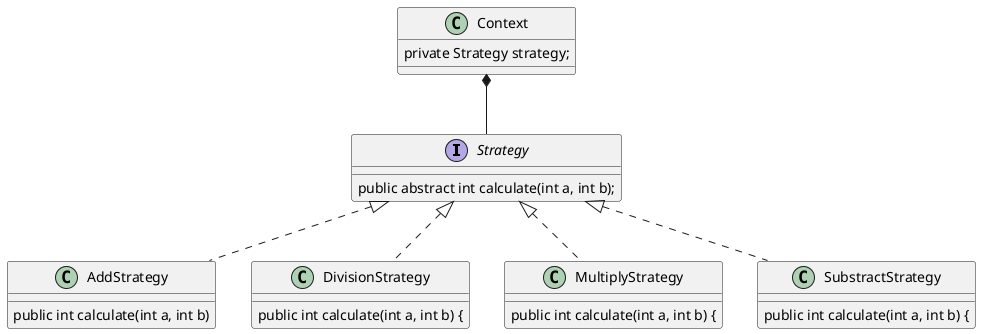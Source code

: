 @startuml

interface Strategy {
public abstract int calculate(int a, int b);
}

class AddStrategy implements Strategy {
public int calculate(int a, int b)
}

class DivisionStrategy  implements Strategy {
public int calculate(int a, int b) {
}

class MultiplyStrategy  implements Strategy {
public int calculate(int a, int b) {
}

class SubstractStrategy  implements Strategy {
public int calculate(int a, int b) {
}

class Context {
private Strategy strategy;
}

Context *-- Strategy

@enduml